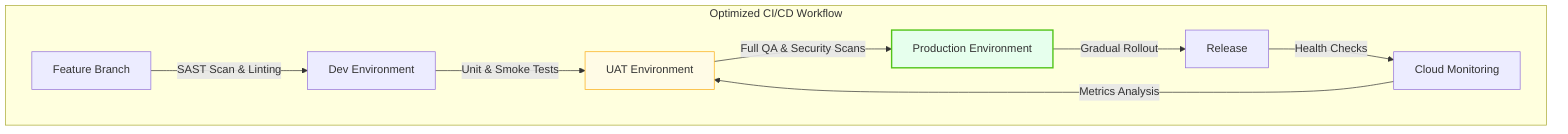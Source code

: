 flowchart TD
    subgraph Pipeline["Optimized CI/CD Workflow"]
        direction LR
        F[Feature Branch] -->|SAST Scan & Linting| D[Dev Environment]
        D -->|Unit & Smoke Tests| U[UAT Environment]
        U -->|Full QA & Security Scans| P[Production Environment]
        P -->|Gradual Rollout| R[Release]
        R -->|Health Checks| M[Cloud Monitoring]
        M -->|Metrics Analysis| U
    end
    style P fill:#e6ffed,stroke:#52c41a,stroke-width:2px
    style U fill:#fffbe6,stroke:#faad14